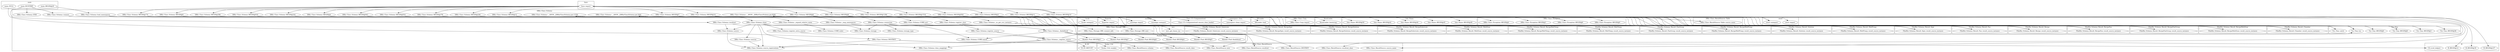 digraph {
graph [overlap=false]
subgraph cluster_FibeRio_Schema_Result_Substrate {
	label="FibeRio::Schema::Result::Substrate";
	"FibeRio::Schema::Result::Substrate::result_source_instance";
}
subgraph cluster_DBIx_Class_Exception {
	label="DBIx::Class::Exception";
	"DBIx::Class::Exception::BEGIN@9";
	"DBIx::Class::Exception::BEGIN@6";
	"DBIx::Class::Exception::BEGIN@3";
	"DBIx::Class::Exception::BEGIN@4";
}
subgraph cluster_FibeRio_Schema_Result_RecipeSpin {
	label="FibeRio::Schema::Result::RecipeSpin";
	"FibeRio::Schema::Result::RecipeSpin::result_source_instance";
}
subgraph cluster_DynaLoader {
	label="DynaLoader";
	"DynaLoader::bootstrap";
}
subgraph cluster_FibeRio_Schema_Result_RecipeSolution {
	label="FibeRio::Schema::Result::RecipeSolution";
	"FibeRio::Schema::Result::RecipeSolution::result_source_instance";
}
subgraph cluster_base {
	label="base";
	"base::import";
}
subgraph cluster_warnings {
	label="warnings";
	"warnings::unimport";
	"warnings::import";
}
subgraph cluster_strict {
	label="strict";
	"strict::import";
	"strict::unimport";
}
subgraph cluster_Module_Find {
	label="Module::Find";
	"Module::Find::findallmod";
	"Module::Find::BEGIN@5";
	"Module::Find::BEGIN@4";
	"Module::Find::BEGIN@8";
	"Module::Find::BEGIN@7";
	"Module::Find::BEGIN@3";
}
subgraph cluster_FibeRio_Schema_Result_RecipeSubstrate {
	label="FibeRio::Schema::Result::RecipeSubstrate";
	"FibeRio::Schema::Result::RecipeSubstrate::result_source_instance";
}
subgraph cluster_DBIx_Class_Carp {
	label="DBIx::Class::Carp";
	"DBIx::Class::Carp::import";
}
subgraph cluster_FibeRio_Schema_Result_MeltZone {
	label="FibeRio::Schema::Result::MeltZone";
	"FibeRio::Schema::Result::MeltZone::result_source_instance";
}
subgraph cluster_XSLoader {
	label="XSLoader";
	"XSLoader::load";
}
subgraph cluster_FibeRio_Schema_Result_RecipeMeltTemp {
	label="FibeRio::Schema::Result::RecipeMeltTemp";
	"FibeRio::Schema::Result::RecipeMeltTemp::result_source_instance";
}
subgraph cluster_Exporter {
	label="Exporter";
	"Exporter::import";
}
subgraph cluster_FibeRio_Schema_Result_MeltTemp {
	label="FibeRio::Schema::Result::MeltTemp";
	"FibeRio::Schema::Result::MeltTemp::result_source_instance";
}
subgraph cluster_Class_C3_Componentised {
	label="Class::C3::Componentised";
	"Class::C3::Componentised::ensure_class_loaded";
}
subgraph cluster_mro {
	label="mro";
	"mro::get_linear_isa";
}
subgraph cluster_FibeRio_Schema_Result_FanGroup {
	label="FibeRio::Schema::Result::FanGroup";
	"FibeRio::Schema::Result::FanGroup::result_source_instance";
}
subgraph cluster_FibeRio_Schema_Result_RecipeMeltPump {
	label="FibeRio::Schema::Result::RecipeMeltPump";
	"FibeRio::Schema::Result::RecipeMeltPump::result_source_instance";
}
subgraph cluster_locale {
	label="locale";
	"locale::unimport";
}
subgraph cluster_DBIx_Class_ResultSource_Table {
	label="DBIx::Class::ResultSource::Table";
	"DBIx::Class::ResultSource::Table::source_name";
}
subgraph cluster_FibeRio_Schema_Result_Solution {
	label="FibeRio::Schema::Result::Solution";
	"FibeRio::Schema::Result::Solution::result_source_instance";
}
subgraph cluster_FibeRio_Schema_Result_MeltPump {
	label="FibeRio::Schema::Result::MeltPump";
	"FibeRio::Schema::Result::MeltPump::result_source_instance";
}
subgraph cluster_FibeRio_Schema_Result_Spin {
	label="FibeRio::Schema::Result::Spin";
	"FibeRio::Schema::Result::Spin::result_source_instance";
}
subgraph cluster_Try_Tiny {
	label="Try::Tiny";
	"Try::Tiny::BEGIN@6";
	"Try::Tiny::catch";
	"Try::Tiny::BEGIN@8";
	"Try::Tiny::BEGIN@3";
	"Try::Tiny::try";
	"Try::Tiny::BEGIN@46";
}
subgraph cluster_DBIx_Class_Schema {
	label="DBIx::Class::Schema";
	"DBIx::Class::Schema::BEGIN@1516";
	"DBIx::Class::Schema::__ANON__[DBIx/Class/Schema.pm:204]";
	"DBIx::Class::Schema::register_source";
	"DBIx::Class::Schema::BEGIN@174";
	"DBIx::Class::Schema::source";
	"DBIx::Class::Schema::BEGIN@1284";
	"DBIx::Class::Schema::BEGIN@8";
	"DBIx::Class::Schema::_expand_relative_name";
	"DBIx::Class::Schema::BEGIN@14";
	"DBIx::Class::Schema::_map_namespaces";
	"DBIx::Class::Schema::DESTROY";
	"DBIx::Class::Schema::BEGIN@242";
	"DBIx::Class::Schema::__ANON__[DBIx/Class/Schema.pm:829]";
	"DBIx::Class::Schema::storage";
	"DBIx::Class::Schema::storage_type";
	"DBIx::Class::Schema::resultset";
	"DBIx::Class::Schema::BEGIN@12";
	"DBIx::Class::Schema::_ns_get_rsrc_instance";
	"DBIx::Class::Schema::BEGIN@9";
	"DBIx::Class::Schema::BEGIN@3";
	"DBIx::Class::Schema::BEGIN@918";
	"DBIx::Class::Schema::source_registrations";
	"DBIx::Class::Schema::clone";
	"DBIx::Class::Schema::CORE:subst";
	"DBIx::Class::Schema::class_mappings";
	"DBIx::Class::Schema::BEGIN@916";
	"DBIx::Class::Schema::BEGIN@4";
	"DBIx::Class::Schema::connect";
	"DBIx::Class::Schema::BEGIN@11";
	"DBIx::Class::Schema::_findallmod";
	"DBIx::Class::Schema::connection";
	"DBIx::Class::Schema::BEGIN@943";
	"DBIx::Class::Schema::BEGIN@378";
	"DBIx::Class::Schema::BEGIN@7";
	"DBIx::Class::Schema::BEGIN@10";
	"DBIx::Class::Schema::END";
	"DBIx::Class::Schema::BEGIN@380";
	"DBIx::Class::Schema::BEGIN@920";
	"DBIx::Class::Schema::_register_source";
	"DBIx::Class::Schema::BEGIN@240";
	"DBIx::Class::Schema::register_class";
	"DBIx::Class::Schema::sources";
	"DBIx::Class::Schema::BEGIN@6";
	"DBIx::Class::Schema::__ANON__[DBIx/Class/Schema.pm:1378]";
	"DBIx::Class::Schema::CORE:sort";
	"DBIx::Class::Schema::CORE:match";
	"DBIx::Class::Schema::register_extra_source";
	"DBIx::Class::Schema::load_namespaces";
}
subgraph cluster_Sub_Name {
	label="Sub::Name";
	"Sub::Name::BEGIN@45";
	"Sub::Name::BEGIN@44";
	"Sub::Name::BEGIN@42";
	"Sub::Name::BEGIN@50";
	"Sub::Name::BEGIN@49";
}
subgraph cluster_B {
	label="B";
	"B::BEGIN@30";
	"B::BEGIN@237";
	"B::svref_2object";
	"B::BEGIN@12";
}
subgraph cluster_main {
	label="main";
	"main::NULL";
	"main::BEGIN@20";
	"main::RUNTIME";
}
subgraph cluster_FibeRio_Schema_Result_Fan {
	label="FibeRio::Schema::Result::Fan";
	"FibeRio::Schema::Result::Fan::result_source_instance";
}
subgraph cluster_DBIx_Class_Storage_DBI {
	label="DBIx::Class::Storage::DBI";
	"DBIx::Class::Storage::DBI::new";
	"DBIx::Class::Storage::DBI::connect_info";
}
subgraph cluster_FibeRio_Schema_Result_Recipe {
	label="FibeRio::Schema::Result::Recipe";
	"FibeRio::Schema::Result::Recipe::result_source_instance";
}
subgraph cluster_Scalar_Util {
	label="Scalar::Util";
	"Scalar::Util::weaken";
}
subgraph cluster_FibeRio_Schema_Result_RecipeFan {
	label="FibeRio::Schema::Result::RecipeFan";
	"FibeRio::Schema::Result::RecipeFan::result_source_instance";
}
subgraph cluster_B_SV {
	label="B::SV";
	"B::SV::REFCNT";
}
subgraph cluster_DBIx_Class_ResultSource {
	label="DBIx::Class::ResultSource";
	"DBIx::Class::ResultSource::resultset";
	"DBIx::Class::ResultSource::schema";
	"DBIx::Class::ResultSource::DESTROY";
	"DBIx::Class::ResultSource::source_name";
	"DBIx::Class::ResultSource::resultset_class";
	"DBIx::Class::ResultSource::result_class";
	"DBIx::Class::ResultSource::new";
}
subgraph cluster_FibeRio_Schema_Result_RecipeFanGroup {
	label="FibeRio::Schema::Result::RecipeFanGroup";
	"FibeRio::Schema::Result::RecipeFanGroup::result_source_instance";
}
subgraph cluster_FibeRio_Schema_Result_RecipeMeltZone {
	label="FibeRio::Schema::Result::RecipeMeltZone";
	"FibeRio::Schema::Result::RecipeMeltZone::result_source_instance";
}
subgraph cluster_namespace_clean {
	label="namespace::clean";
	"namespace::clean::import";
}
subgraph cluster_FibeRio_Schema_Result_Chamber {
	label="FibeRio::Schema::Result::Chamber";
	"FibeRio::Schema::Result::Chamber::result_source_instance";
}
"DBIx::Class::Schema::BEGIN@6" -> "DBIx::Class::Exception::BEGIN@6";
"DBIx::Class::Schema::__ANON__[DBIx/Class/Schema.pm:204]" -> "FibeRio::Schema::Result::RecipeMeltPump::result_source_instance";
"DBIx::Class::Schema::register_class" -> "FibeRio::Schema::Result::RecipeMeltPump::result_source_instance";
"DBIx::Class::Schema::__ANON__[DBIx/Class/Schema.pm:1378]" -> "FibeRio::Schema::Result::RecipeMeltPump::result_source_instance";
"DBIx::Class::Schema::_ns_get_rsrc_instance" -> "Try::Tiny::try";
"DBIx::Class::Schema::_register_source" -> "Try::Tiny::try";
"DBIx::Class::Schema::connection" -> "Try::Tiny::try";
"base::import" -> "DBIx::Class::Schema::BEGIN@1284";
"DBIx::Class::Schema::clone" -> "DBIx::Class::ResultSource::new";
"DBIx::Class::Schema::_register_source" -> "DBIx::Class::ResultSource::new";
"DBIx::Class::Schema::load_namespaces" -> "DBIx::Class::Schema::_expand_relative_name";
"base::import" -> "DBIx::Class::Schema::BEGIN@242";
"DBIx::Class::Schema::__ANON__[DBIx/Class/Schema.pm:204]" -> "FibeRio::Schema::Result::Recipe::result_source_instance";
"DBIx::Class::Schema::register_class" -> "FibeRio::Schema::Result::Recipe::result_source_instance";
"DBIx::Class::Schema::__ANON__[DBIx/Class/Schema.pm:1378]" -> "FibeRio::Schema::Result::Recipe::result_source_instance";
"DBIx::Class::Schema::connection" -> "DBIx::Class::Storage::DBI::connect_info";
"DBIx::Class::Schema::__ANON__[DBIx/Class/Schema.pm:204]" -> "FibeRio::Schema::Result::RecipeSubstrate::result_source_instance";
"DBIx::Class::Schema::register_class" -> "FibeRio::Schema::Result::RecipeSubstrate::result_source_instance";
"DBIx::Class::Schema::__ANON__[DBIx/Class/Schema.pm:1378]" -> "FibeRio::Schema::Result::RecipeSubstrate::result_source_instance";
"DBIx::Class::Schema::_findallmod" -> "Module::Find::BEGIN@3";
"DBIx::Class::Schema::BEGIN@8" -> "Exporter::import";
"DBIx::Class::Schema::BEGIN@9" -> "Exporter::import";
"DBIx::Class::Schema::BEGIN@11" -> "Exporter::import";
"DBIx::Class::Schema::BEGIN@10" -> "Exporter::import";
"DBIx::Class::Schema::BEGIN@916" -> "warnings::unimport";
"DBIx::Class::Schema::BEGIN@943" -> "warnings::unimport";
"DBIx::Class::Schema::BEGIN@378" -> "warnings::unimport";
"DBIx::Class::Schema::BEGIN@240" -> "warnings::unimport";
"base::import" -> "DBIx::Class::Schema::BEGIN@9";
"DBIx::Class::Schema::BEGIN@10" -> "DynaLoader::bootstrap";
"DBIx::Class::Schema::connection" -> "DBIx::Class::Storage::DBI::new";
"DBIx::Class::Schema::_findallmod" -> "Module::Find::BEGIN@8";
"DBIx::Class::Schema::_map_namespaces" -> "DBIx::Class::Schema::_findallmod";
"DBIx::Class::Schema::connect" -> "DBIx::Class::Schema::connection";
"DBIx::Class::Schema::BEGIN@11" -> "B::BEGIN@237";
"DBIx::Class::Schema::__ANON__[DBIx/Class/Schema.pm:204]" -> "FibeRio::Schema::Result::RecipeSpin::result_source_instance";
"DBIx::Class::Schema::register_class" -> "FibeRio::Schema::Result::RecipeSpin::result_source_instance";
"DBIx::Class::Schema::__ANON__[DBIx/Class/Schema.pm:1378]" -> "FibeRio::Schema::Result::RecipeSpin::result_source_instance";
"main::RUNTIME" -> "DBIx::Class::Schema::END";
"Try::Tiny::try" -> "DBIx::Class::Schema::__ANON__[DBIx/Class/Schema.pm:1378]";
"DBIx::Class::Schema::BEGIN@174" -> "locale::unimport";
"DBIx::Class::Schema::DESTROY" -> "B::SV::REFCNT";
"DBIx::Class::Schema::__ANON__[DBIx/Class/Schema.pm:204]" -> "FibeRio::Schema::Result::MeltPump::result_source_instance";
"DBIx::Class::Schema::register_class" -> "FibeRio::Schema::Result::MeltPump::result_source_instance";
"DBIx::Class::Schema::__ANON__[DBIx/Class/Schema.pm:1378]" -> "FibeRio::Schema::Result::MeltPump::result_source_instance";
"DBIx::Class::Schema::BEGIN@8" -> "Try::Tiny::BEGIN@3";
"base::import" -> "DBIx::Class::Schema::BEGIN@174";
"DBIx::Class::Schema::_findallmod" -> "Module::Find::findallmod";
"Try::Tiny::try" -> "DBIx::Class::Schema::__ANON__[DBIx/Class/Schema.pm:829]";
"main::RUNTIME" -> "DBIx::Class::Schema::resultset";
"DBIx::Class::Schema::__ANON__[DBIx/Class/Schema.pm:204]" -> "FibeRio::Schema::Result::Solution::result_source_instance";
"DBIx::Class::Schema::register_class" -> "FibeRio::Schema::Result::Solution::result_source_instance";
"DBIx::Class::Schema::__ANON__[DBIx/Class/Schema.pm:1378]" -> "FibeRio::Schema::Result::Solution::result_source_instance";
"base::import" -> "DBIx::Class::Schema::BEGIN@3";
"DBIx::Class::Schema::BEGIN@6" -> "DBIx::Class::Exception::BEGIN@3";
"DBIx::Class::Schema::BEGIN@10" -> "Sub::Name::BEGIN@44";
"DBIx::Class::Schema::connect" -> "DBIx::Class::Schema::clone";
"main::RUNTIME" -> "DBIx::Class::Schema::connect";
"base::import" -> "DBIx::Class::Schema::BEGIN@11";
"DBIx::Class::Schema::BEGIN@10" -> "Sub::Name::BEGIN@49";
"DBIx::Class::Schema::__ANON__[DBIx/Class/Schema.pm:829]" -> "Class::C3::Componentised::ensure_class_loaded";
"DBIx::Class::Schema::load_namespaces" -> "Class::C3::Componentised::ensure_class_loaded";
"base::import" -> "DBIx::Class::Schema::BEGIN@943";
"DBIx::Class::Schema::BEGIN@10" -> "Sub::Name::BEGIN@42";
"DBIx::Class::Schema::BEGIN@11" -> "XSLoader::load";
"base::import" -> "DBIx::Class::Schema::BEGIN@7";
"DBIx::Class::Schema::_register_source" -> "DBIx::Class::ResultSource::schema";
"base::import" -> "DBIx::Class::Schema::BEGIN@920";
"DBIx::Class::Schema::BEGIN@7" -> "DBIx::Class::Carp::import";
"DBIx::Class::Schema::register_source" -> "DBIx::Class::Schema::_register_source";
"DBIx::Class::Schema::register_extra_source" -> "DBIx::Class::Schema::_register_source";
"DBIx::Class::Schema::clone" -> "DBIx::Class::Schema::register_extra_source";
"DBIx::Class::Schema::BEGIN@10" -> "Sub::Name::BEGIN@50";
"DBIx::Class::Schema::_findallmod" -> "Module::Find::BEGIN@4";
"base::import" -> "DBIx::Class::Schema::BEGIN@1516";
"DBIx::Class::Schema::BEGIN@11" -> "B::BEGIN@12";
"DBIx::Class::Schema::register_class" -> "DBIx::Class::Schema::register_source";
"DBIx::Class::Schema::__ANON__[DBIx/Class/Schema.pm:204]" -> "FibeRio::Schema::Result::Substrate::result_source_instance";
"DBIx::Class::Schema::register_class" -> "FibeRio::Schema::Result::Substrate::result_source_instance";
"DBIx::Class::Schema::__ANON__[DBIx/Class/Schema.pm:1378]" -> "FibeRio::Schema::Result::Substrate::result_source_instance";
"DBIx::Class::Schema::_ns_get_rsrc_instance" -> "Try::Tiny::catch";
"DBIx::Class::Schema::connection" -> "Try::Tiny::catch";
"DBIx::Class::Schema::_register_source" -> "Scalar::Util::weaken";
"DBIx::Class::Schema::_findallmod" -> "Module::Find::BEGIN@7";
"DBIx::Class::Schema::clone" -> "DBIx::Class::Schema::source";
"DBIx::Class::Schema::resultset" -> "DBIx::Class::Schema::source";
"DBIx::Class::Schema::__ANON__[DBIx/Class/Schema.pm:204]" -> "FibeRio::Schema::Result::Chamber::result_source_instance";
"DBIx::Class::Schema::register_class" -> "FibeRio::Schema::Result::Chamber::result_source_instance";
"DBIx::Class::Schema::__ANON__[DBIx/Class/Schema.pm:1378]" -> "FibeRio::Schema::Result::Chamber::result_source_instance";
"base::import" -> "DBIx::Class::Schema::BEGIN@8";
"base::import" -> "DBIx::Class::Schema::BEGIN@14";
"main::NULL" -> "DBIx::Class::Schema::DESTROY";
"DBIx::Class::Schema::load_namespaces" -> "DBIx::Class::Schema::_map_namespaces";
"DBIx::Class::Schema::load_namespaces" -> "DBIx::Class::ResultSource::source_name";
"DBIx::Class::Schema::__ANON__[DBIx/Class/Schema.pm:204]" -> "FibeRio::Schema::Result::Spin::result_source_instance";
"DBIx::Class::Schema::register_class" -> "FibeRio::Schema::Result::Spin::result_source_instance";
"DBIx::Class::Schema::__ANON__[DBIx/Class/Schema.pm:1378]" -> "FibeRio::Schema::Result::Spin::result_source_instance";
"base::import" -> "DBIx::Class::Schema::BEGIN@918";
"DBIx::Class::Schema::_expand_relative_name" -> "DBIx::Class::Schema::CORE:subst";
"DBIx::Class::Schema::BEGIN@8" -> "Try::Tiny::BEGIN@6";
"DBIx::Class::Schema::BEGIN@1516" -> "strict::unimport";
"DBIx::Class::Schema::BEGIN@1284" -> "strict::unimport";
"DBIx::Class::Schema::BEGIN@920" -> "strict::unimport";
"DBIx::Class::Schema::__ANON__[DBIx/Class/Schema.pm:204]" -> "FibeRio::Schema::Result::MeltZone::result_source_instance";
"DBIx::Class::Schema::register_class" -> "FibeRio::Schema::Result::MeltZone::result_source_instance";
"DBIx::Class::Schema::__ANON__[DBIx/Class/Schema.pm:1378]" -> "FibeRio::Schema::Result::MeltZone::result_source_instance";
"DBIx::Class::Schema::BEGIN@14" -> "base::import";
"DBIx::Class::Schema::__ANON__[DBIx/Class/Schema.pm:204]" -> "FibeRio::Schema::Result::RecipeFanGroup::result_source_instance";
"DBIx::Class::Schema::register_class" -> "FibeRio::Schema::Result::RecipeFanGroup::result_source_instance";
"DBIx::Class::Schema::__ANON__[DBIx/Class/Schema.pm:1378]" -> "FibeRio::Schema::Result::RecipeFanGroup::result_source_instance";
"base::import" -> "DBIx::Class::Schema::BEGIN@378";
"base::import" -> "DBIx::Class::Schema::BEGIN@10";
"DBIx::Class::Schema::_findallmod" -> "Module::Find::BEGIN@5";
"DBIx::Class::Schema::resultset" -> "DBIx::Class::ResultSource::resultset";
"DBIx::Class::Schema::BEGIN@11" -> "B::BEGIN@30";
"DBIx::Class::Schema::clone" -> "DBIx::Class::ResultSource::DESTROY";
"DBIx::Class::Schema::BEGIN@242" -> "warnings::import";
"DBIx::Class::Schema::BEGIN@918" -> "warnings::import";
"DBIx::Class::Schema::BEGIN@4" -> "warnings::import";
"DBIx::Class::Schema::BEGIN@380" -> "warnings::import";
"base::import" -> "DBIx::Class::Schema::BEGIN@240";
"DBIx::Class::Schema::clone" -> "DBIx::Class::Schema::sources";
"DBIx::Class::Schema::_register_source" -> "DBIx::Class::ResultSource::result_class";
"DBIx::Class::Schema::load_namespaces" -> "DBIx::Class::Schema::CORE:sort";
"Try::Tiny::try" -> "DBIx::Class::Schema::__ANON__[DBIx/Class/Schema.pm:204]";
"DBIx::Class::Schema::BEGIN@6" -> "DBIx::Class::Exception::BEGIN@9";
"DBIx::Class::Schema::load_namespaces" -> "DBIx::Class::ResultSource::resultset_class";
"DBIx::Class::Schema::__ANON__[DBIx/Class/Schema.pm:204]" -> "FibeRio::Schema::Result::MeltTemp::result_source_instance";
"DBIx::Class::Schema::register_class" -> "FibeRio::Schema::Result::MeltTemp::result_source_instance";
"DBIx::Class::Schema::__ANON__[DBIx/Class/Schema.pm:1378]" -> "FibeRio::Schema::Result::MeltTemp::result_source_instance";
"DBIx::Class::Schema::connection" -> "DBIx::Class::Schema::storage_type";
"DBIx::Class::Schema::BEGIN@6" -> "DBIx::Class::Exception::BEGIN@4";
"DBIx::Class::Schema::clone" -> "DBIx::Class::Schema::storage";
"DBIx::Class::Schema::connection" -> "DBIx::Class::Schema::storage";
"DBIx::Class::Schema::__ANON__[DBIx/Class/Schema.pm:204]" -> "FibeRio::Schema::Result::RecipeMeltZone::result_source_instance";
"DBIx::Class::Schema::register_class" -> "FibeRio::Schema::Result::RecipeMeltZone::result_source_instance";
"DBIx::Class::Schema::__ANON__[DBIx/Class/Schema.pm:1378]" -> "FibeRio::Schema::Result::RecipeMeltZone::result_source_instance";
"base::import" -> "DBIx::Class::Schema::BEGIN@12";
"DBIx::Class::Schema::__ANON__[DBIx/Class/Schema.pm:204]" -> "FibeRio::Schema::Result::RecipeMeltTemp::result_source_instance";
"DBIx::Class::Schema::register_class" -> "FibeRio::Schema::Result::RecipeMeltTemp::result_source_instance";
"DBIx::Class::Schema::__ANON__[DBIx/Class/Schema.pm:1378]" -> "FibeRio::Schema::Result::RecipeMeltTemp::result_source_instance";
"DBIx::Class::Schema::load_namespaces" -> "DBIx::Class::Schema::_ns_get_rsrc_instance";
"DBIx::Class::Schema::BEGIN@8" -> "Try::Tiny::BEGIN@8";
"DBIx::Class::Schema::__ANON__[DBIx/Class/Schema.pm:204]" -> "FibeRio::Schema::Result::FanGroup::result_source_instance";
"DBIx::Class::Schema::register_class" -> "FibeRio::Schema::Result::FanGroup::result_source_instance";
"DBIx::Class::Schema::__ANON__[DBIx/Class/Schema.pm:1378]" -> "FibeRio::Schema::Result::FanGroup::result_source_instance";
"DBIx::Class::Schema::clone" -> "DBIx::Class::Schema::source_registrations";
"DBIx::Class::Schema::_register_source" -> "DBIx::Class::Schema::source_registrations";
"DBIx::Class::Schema::sources" -> "DBIx::Class::Schema::source_registrations";
"DBIx::Class::Schema::DESTROY" -> "DBIx::Class::Schema::source_registrations";
"DBIx::Class::Schema::source" -> "DBIx::Class::Schema::source_registrations";
"DBIx::Class::Schema::clone" -> "DBIx::Class::Schema::class_mappings";
"DBIx::Class::Schema::_register_source" -> "DBIx::Class::Schema::class_mappings";
"DBIx::Class::Schema::load_namespaces" -> "DBIx::Class::ResultSource::Table::source_name";
"base::import" -> "DBIx::Class::Schema::BEGIN@916";
"base::import" -> "DBIx::Class::Schema::BEGIN@4";
"DBIx::Class::Schema::__ANON__[DBIx/Class/Schema.pm:204]" -> "FibeRio::Schema::Result::RecipeSolution::result_source_instance";
"DBIx::Class::Schema::register_class" -> "FibeRio::Schema::Result::RecipeSolution::result_source_instance";
"DBIx::Class::Schema::__ANON__[DBIx/Class/Schema.pm:1378]" -> "FibeRio::Schema::Result::RecipeSolution::result_source_instance";
"DBIx::Class::Schema::CORE:sort" -> "mro::get_linear_isa";
"DBIx::Class::Schema::__ANON__[DBIx/Class/Schema.pm:204]" -> "FibeRio::Schema::Result::Fan::result_source_instance";
"DBIx::Class::Schema::register_class" -> "FibeRio::Schema::Result::Fan::result_source_instance";
"DBIx::Class::Schema::__ANON__[DBIx/Class/Schema.pm:1378]" -> "FibeRio::Schema::Result::Fan::result_source_instance";
"DBIx::Class::Schema::DESTROY" -> "B::svref_2object";
"DBIx::Class::Schema::BEGIN@10" -> "Sub::Name::BEGIN@45";
"base::import" -> "DBIx::Class::Schema::BEGIN@380";
"DBIx::Class::Schema::BEGIN@8" -> "Try::Tiny::BEGIN@46";
"DBIx::Class::Schema::__ANON__[DBIx/Class/Schema.pm:204]" -> "FibeRio::Schema::Result::RecipeFan::result_source_instance";
"DBIx::Class::Schema::register_class" -> "FibeRio::Schema::Result::RecipeFan::result_source_instance";
"DBIx::Class::Schema::__ANON__[DBIx/Class/Schema.pm:1378]" -> "FibeRio::Schema::Result::RecipeFan::result_source_instance";
"DBIx::Class::Schema::load_namespaces" -> "DBIx::Class::Schema::register_class";
"DBIx::Class::Schema::BEGIN@12" -> "namespace::clean::import";
"base::import" -> "DBIx::Class::Schema::BEGIN@6";
"DBIx::Class::Schema::BEGIN@3" -> "strict::import";
"DBIx::Class::Schema::_findallmod" -> "DBIx::Class::Schema::CORE:match";
"DBIx::Class::Schema::connection" -> "DBIx::Class::Schema::CORE:match";
"main::BEGIN@20" -> "DBIx::Class::Schema::load_namespaces";
}
